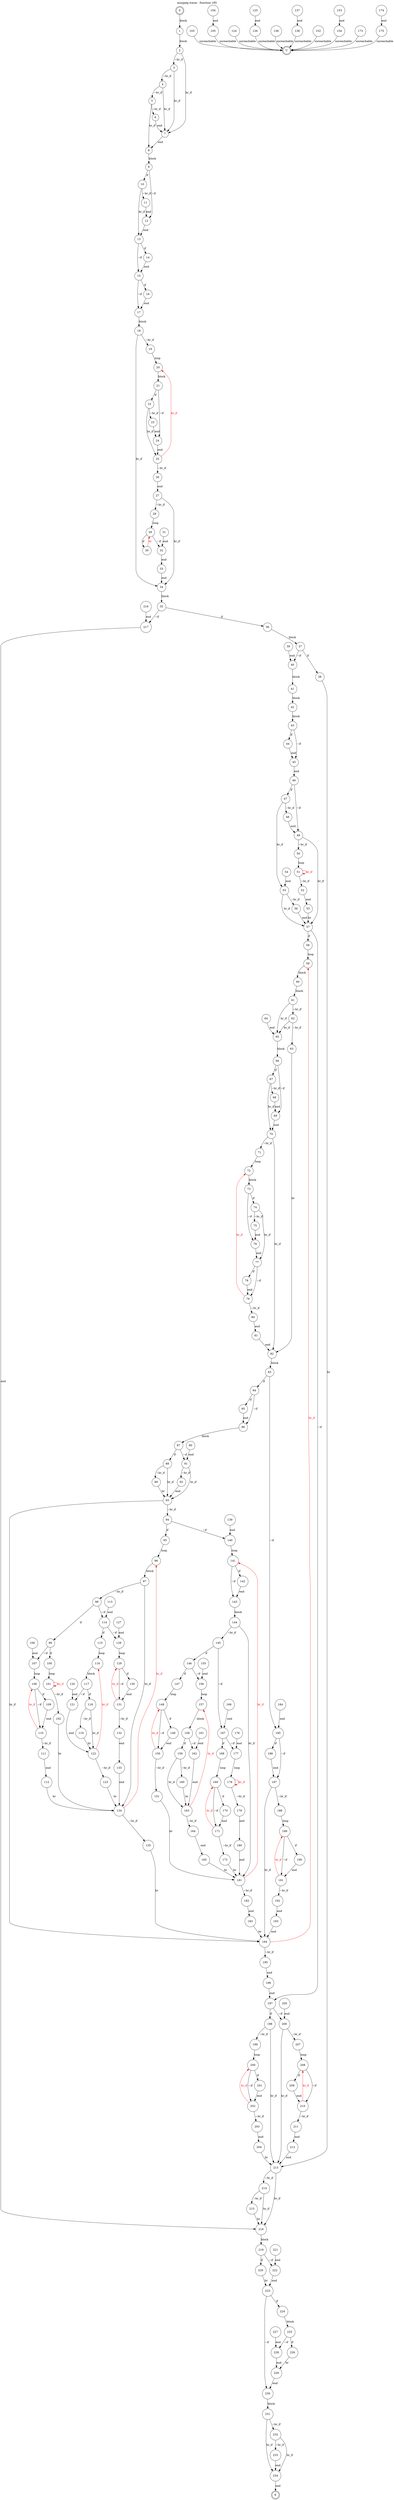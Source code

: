 digraph finite_state_machine {
    label = "mozjpeg.wasm - function 185"
    labelloc =  t
    labelfontsize = 16
    labelfontcolor = black
    labelfontname = "Helvetica"
    node [shape = doublecircle]; 0 E U ;
    node [shape = circle];
    0 -> 1[label="block"];
    1 -> 2[label="block"];
    2 -> 3[label="~br_if"];
    2 -> 7[label="br_if"];
    3 -> 4[label="~br_if"];
    3 -> 7[label="br_if"];
    4 -> 5[label="~br_if"];
    4 -> 7[label="br_if"];
    5 -> 6[label="~br_if"];
    5 -> 8[label="br_if"];
    6 -> 7[label="end"];
    7 -> 8[label="end"];
    8 -> 9[label="block"];
    9 -> 10[label="if"];
    9 -> 12[label="~if"];
    10 -> 11[label="~br_if"];
    10 -> 13[label="br_if"];
    11 -> 12[label="end"];
    12 -> 13[label="end"];
    13 -> 14[label="if"];
    13 -> 15[label="~if"];
    14 -> 15[label="end"];
    15 -> 16[label="if"];
    15 -> 17[label="~if"];
    16 -> 17[label="end"];
    17 -> 18[label="block"];
    18 -> 19[label="~br_if"];
    18 -> 34[label="br_if"];
    19 -> 20[label="loop"];
    20 -> 21[label="block"];
    21 -> 22[label="if"];
    21 -> 24[label="~if"];
    22 -> 23[label="~br_if"];
    22 -> 25[label="br_if"];
    23 -> 24[label="end"];
    24 -> 25[label="end"];
    25 -> 26[label="~br_if"];
    25 -> 20[color="red" fontcolor="red" label="br_if"];
    26 -> 27[label="end"];
    27 -> 28[label="~br_if"];
    27 -> 34[label="br_if"];
    28 -> 29[label="loop"];
    29 -> 30[label="if"];
    29 -> 32[label="~if"];
    30 -> 29[color="red" fontcolor="red" label="br"];
    31 -> 32[label="end"];
    32 -> 33[label="end"];
    33 -> 34[label="end"];
    34 -> 35[label="block"];
    35 -> 36[label="if"];
    35 -> 217[label="~if"];
    36 -> 37[label="block"];
    37 -> 38[label="if"];
    37 -> 40[label="~if"];
    38 -> 213[label="br"];
    39 -> 40[label="end"];
    40 -> 41[label="block"];
    41 -> 42[label="block"];
    42 -> 43[label="block"];
    43 -> 44[label="if"];
    43 -> 45[label="~if"];
    44 -> 45[label="end"];
    45 -> 46[label="end"];
    46 -> 47[label="if"];
    46 -> 49[label="~if"];
    47 -> 48[label="~br_if"];
    47 -> 55[label="br_if"];
    48 -> 49[label="end"];
    49 -> 50[label="~br_if"];
    49 -> 57[label="br_if"];
    50 -> 51[label="loop"];
    51 -> 52[label="~br_if"];
    51 -> 51[color="red" fontcolor="red" label="br_if"];
    52 -> 53[label="end"];
    53 -> 57[label="br"];
    54 -> 55[label="end"];
    55 -> 56[label="~br_if"];
    55 -> 57[label="br_if"];
    56 -> 57[label="end"];
    57 -> 58[label="if"];
    57 -> 197[label="~if"];
    58 -> 59[label="loop"];
    59 -> 60[label="block"];
    60 -> 61[label="block"];
    61 -> 62[label="~br_if"];
    61 -> 65[label="br_if"];
    62 -> 63[label="~br_if"];
    62 -> 65[label="br_if"];
    63 -> 82[label="br"];
    64 -> 65[label="end"];
    65 -> 66[label="block"];
    66 -> 67[label="if"];
    66 -> 69[label="~if"];
    67 -> 68[label="~br_if"];
    67 -> 70[label="br_if"];
    68 -> 69[label="end"];
    69 -> 70[label="end"];
    70 -> 71[label="~br_if"];
    70 -> 82[label="br_if"];
    71 -> 72[label="loop"];
    72 -> 73[label="block"];
    73 -> 74[label="if"];
    73 -> 76[label="~if"];
    74 -> 75[label="~br_if"];
    74 -> 77[label="br_if"];
    75 -> 76[label="end"];
    76 -> 77[label="end"];
    77 -> 78[label="if"];
    77 -> 79[label="~if"];
    78 -> 79[label="end"];
    79 -> 80[label="~br_if"];
    79 -> 72[color="red" fontcolor="red" label="br_if"];
    80 -> 81[label="end"];
    81 -> 82[label="end"];
    82 -> 83[label="block"];
    83 -> 84[label="if"];
    83 -> 185[label="~if"];
    84 -> 85[label="if"];
    84 -> 86[label="~if"];
    85 -> 86[label="end"];
    86 -> 87[label="block"];
    87 -> 88[label="if"];
    87 -> 91[label="~if"];
    88 -> 89[label="~br_if"];
    88 -> 93[label="br_if"];
    89 -> 93[label="br"];
    90 -> 91[label="end"];
    91 -> 92[label="~br_if"];
    91 -> 93[label="br_if"];
    92 -> 93[label="end"];
    93 -> 94[label="~br_if"];
    93 -> 194[label="br_if"];
    94 -> 95[label="if"];
    94 -> 140[label="~if"];
    95 -> 96[label="loop"];
    96 -> 97[label="block"];
    97 -> 98[label="~br_if"];
    97 -> 134[label="br_if"];
    98 -> 99[label="if"];
    98 -> 114[label="~if"];
    99 -> 100[label="if"];
    99 -> 107[label="~if"];
    100 -> 101[label="loop"];
    101 -> 102[label="~br_if"];
    101 -> 101[color="red" fontcolor="red" label="br_if"];
    102 -> 134[label="br"];
    103 -> U[label="unreachable"];
    104 -> 105[label="end"];
    105 -> U[label="unreachable"];
    106 -> 107[label="end"];
    107 -> 108[label="loop"];
    108 -> 109[label="if"];
    108 -> 110[label="~if"];
    109 -> 110[label="end"];
    110 -> 111[label="~br_if"];
    110 -> 108[color="red" fontcolor="red" label="br_if"];
    111 -> 112[label="end"];
    112 -> 134[label="br"];
    113 -> 114[label="end"];
    114 -> 115[label="if"];
    114 -> 128[label="~if"];
    115 -> 116[label="loop"];
    116 -> 117[label="block"];
    117 -> 118[label="if"];
    117 -> 121[label="~if"];
    118 -> 119[label="~br_if"];
    118 -> 122[label="br_if"];
    119 -> 122[label="br"];
    120 -> 121[label="end"];
    121 -> 122[label="end"];
    122 -> 123[label="~br_if"];
    122 -> 116[color="red" fontcolor="red" label="br_if"];
    123 -> 134[label="br"];
    124 -> U[label="unreachable"];
    125 -> 126[label="end"];
    126 -> U[label="unreachable"];
    127 -> 128[label="end"];
    128 -> 129[label="loop"];
    129 -> 130[label="if"];
    129 -> 131[label="~if"];
    130 -> 131[label="end"];
    131 -> 132[label="~br_if"];
    131 -> 129[color="red" fontcolor="red" label="br_if"];
    132 -> 133[label="end"];
    133 -> 134[label="end"];
    134 -> 135[label="~br_if"];
    134 -> 96[color="red" fontcolor="red" label="br_if"];
    135 -> 194[label="br"];
    136 -> U[label="unreachable"];
    137 -> 138[label="end"];
    138 -> U[label="unreachable"];
    139 -> 140[label="end"];
    140 -> 141[label="loop"];
    141 -> 142[label="if"];
    141 -> 143[label="~if"];
    142 -> 143[label="end"];
    143 -> 144[label="block"];
    144 -> 145[label="~br_if"];
    144 -> 181[label="br_if"];
    145 -> 146[label="if"];
    145 -> 167[label="~if"];
    146 -> 147[label="if"];
    146 -> 156[label="~if"];
    147 -> 148[label="loop"];
    148 -> 149[label="if"];
    148 -> 150[label="~if"];
    149 -> 150[label="end"];
    150 -> 151[label="~br_if"];
    150 -> 148[color="red" fontcolor="red" label="br_if"];
    151 -> 181[label="br"];
    152 -> U[label="unreachable"];
    153 -> 154[label="end"];
    154 -> U[label="unreachable"];
    155 -> 156[label="end"];
    156 -> 157[label="loop"];
    157 -> 158[label="block"];
    158 -> 159[label="if"];
    158 -> 162[label="~if"];
    159 -> 160[label="~br_if"];
    159 -> 163[label="br_if"];
    160 -> 163[label="br"];
    161 -> 162[label="end"];
    162 -> 163[label="end"];
    163 -> 164[label="~br_if"];
    163 -> 157[color="red" fontcolor="red" label="br_if"];
    164 -> 165[label="end"];
    165 -> 181[label="br"];
    166 -> 167[label="end"];
    167 -> 168[label="if"];
    167 -> 177[label="~if"];
    168 -> 169[label="loop"];
    169 -> 170[label="if"];
    169 -> 171[label="~if"];
    170 -> 171[label="end"];
    171 -> 172[label="~br_if"];
    171 -> 169[color="red" fontcolor="red" label="br_if"];
    172 -> 181[label="br"];
    173 -> U[label="unreachable"];
    174 -> 175[label="end"];
    175 -> U[label="unreachable"];
    176 -> 177[label="end"];
    177 -> 178[label="loop"];
    178 -> 179[label="~br_if"];
    178 -> 178[color="red" fontcolor="red" label="br_if"];
    179 -> 180[label="end"];
    180 -> 181[label="end"];
    181 -> 182[label="~br_if"];
    181 -> 141[color="red" fontcolor="red" label="br_if"];
    182 -> 183[label="end"];
    183 -> 194[label="br"];
    184 -> 185[label="end"];
    185 -> 186[label="if"];
    185 -> 187[label="~if"];
    186 -> 187[label="end"];
    187 -> 188[label="~br_if"];
    187 -> 194[label="br_if"];
    188 -> 189[label="loop"];
    189 -> 190[label="if"];
    189 -> 191[label="~if"];
    190 -> 191[label="end"];
    191 -> 192[label="~br_if"];
    191 -> 189[color="red" fontcolor="red" label="br_if"];
    192 -> 193[label="end"];
    193 -> 194[label="end"];
    194 -> 195[label="~br_if"];
    194 -> 59[color="red" fontcolor="red" label="br_if"];
    195 -> 196[label="end"];
    196 -> 197[label="end"];
    197 -> 198[label="if"];
    197 -> 206[label="~if"];
    198 -> 199[label="~br_if"];
    198 -> 213[label="br_if"];
    199 -> 200[label="loop"];
    200 -> 201[label="if"];
    200 -> 202[label="~if"];
    201 -> 202[label="end"];
    202 -> 203[label="~br_if"];
    202 -> 200[color="red" fontcolor="red" label="br_if"];
    203 -> 204[label="end"];
    204 -> 213[label="br"];
    205 -> 206[label="end"];
    206 -> 207[label="~br_if"];
    206 -> 213[label="br_if"];
    207 -> 208[label="loop"];
    208 -> 209[label="if"];
    208 -> 210[label="~if"];
    209 -> 210[label="end"];
    210 -> 211[label="~br_if"];
    210 -> 208[color="red" fontcolor="red" label="br_if"];
    211 -> 212[label="end"];
    212 -> 213[label="end"];
    213 -> 214[label="~br_if"];
    213 -> 218[label="br_if"];
    214 -> 215[label="~br_if"];
    214 -> 218[label="br_if"];
    215 -> 218[label="br"];
    216 -> 217[label="end"];
    217 -> 218[label="end"];
    218 -> 219[label="block"];
    219 -> 220[label="if"];
    219 -> 222[label="~if"];
    220 -> 223[label="br"];
    221 -> 222[label="end"];
    222 -> 223[label="end"];
    223 -> 224[label="if"];
    223 -> 230[label="~if"];
    224 -> 225[label="block"];
    225 -> 226[label="if"];
    225 -> 228[label="~if"];
    226 -> 229[label="br"];
    227 -> 228[label="end"];
    228 -> 229[label="end"];
    229 -> 230[label="end"];
    230 -> 231[label="block"];
    231 -> 232[label="~br_if"];
    231 -> 234[label="br_if"];
    232 -> 233[label="~br_if"];
    232 -> 234[label="br_if"];
    233 -> 234[label="end"];
    234 -> E[label="end"];
}
